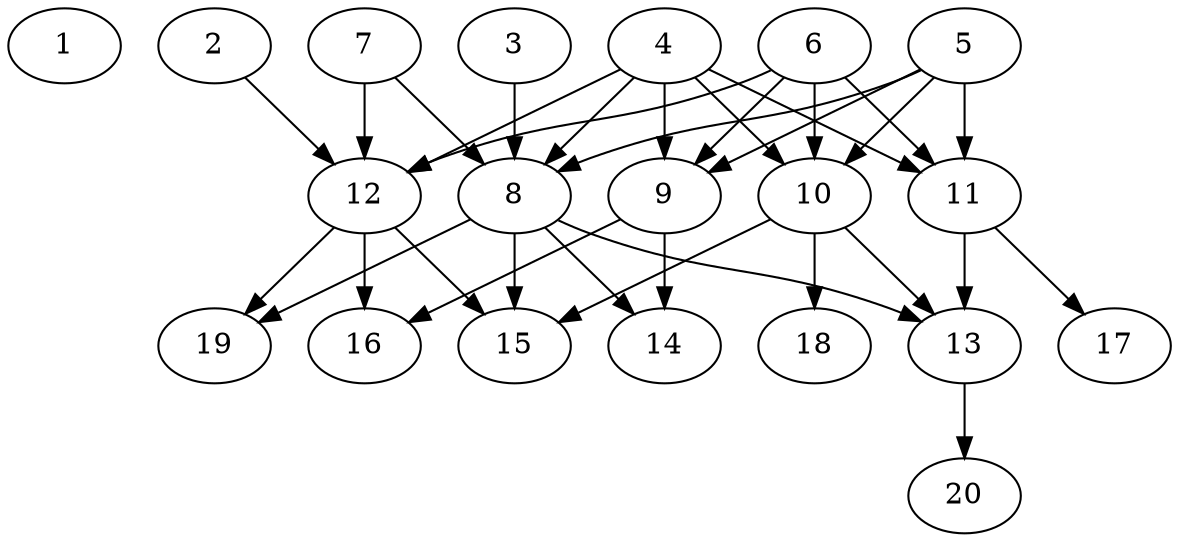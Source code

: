 // DAG automatically generated by daggen at Thu Oct  3 13:58:42 2019
// ./daggen --dot -n 20 --ccr 0.4 --fat 0.7 --regular 0.5 --density 0.5 --mindata 5242880 --maxdata 52428800 
digraph G {
  1 [size="85235200", alpha="0.12", expect_size="34094080"] 
  2 [size="103329280", alpha="0.08", expect_size="41331712"] 
  2 -> 12 [size ="41331712"]
  3 [size="106060800", alpha="0.18", expect_size="42424320"] 
  3 -> 8 [size ="42424320"]
  4 [size="47912960", alpha="0.02", expect_size="19165184"] 
  4 -> 8 [size ="19165184"]
  4 -> 9 [size ="19165184"]
  4 -> 10 [size ="19165184"]
  4 -> 11 [size ="19165184"]
  4 -> 12 [size ="19165184"]
  5 [size="95936000", alpha="0.13", expect_size="38374400"] 
  5 -> 8 [size ="38374400"]
  5 -> 9 [size ="38374400"]
  5 -> 10 [size ="38374400"]
  5 -> 11 [size ="38374400"]
  6 [size="120975360", alpha="0.19", expect_size="48390144"] 
  6 -> 9 [size ="48390144"]
  6 -> 10 [size ="48390144"]
  6 -> 11 [size ="48390144"]
  6 -> 12 [size ="48390144"]
  7 [size="49530880", alpha="0.00", expect_size="19812352"] 
  7 -> 8 [size ="19812352"]
  7 -> 12 [size ="19812352"]
  8 [size="78914560", alpha="0.18", expect_size="31565824"] 
  8 -> 13 [size ="31565824"]
  8 -> 14 [size ="31565824"]
  8 -> 15 [size ="31565824"]
  8 -> 19 [size ="31565824"]
  9 [size="53795840", alpha="0.09", expect_size="21518336"] 
  9 -> 14 [size ="21518336"]
  9 -> 16 [size ="21518336"]
  10 [size="109532160", alpha="0.18", expect_size="43812864"] 
  10 -> 13 [size ="43812864"]
  10 -> 15 [size ="43812864"]
  10 -> 18 [size ="43812864"]
  11 [size="13808640", alpha="0.03", expect_size="5523456"] 
  11 -> 13 [size ="5523456"]
  11 -> 17 [size ="5523456"]
  12 [size="85370880", alpha="0.13", expect_size="34148352"] 
  12 -> 15 [size ="34148352"]
  12 -> 16 [size ="34148352"]
  12 -> 19 [size ="34148352"]
  13 [size="13749760", alpha="0.00", expect_size="5499904"] 
  13 -> 20 [size ="5499904"]
  14 [size="121955840", alpha="0.06", expect_size="48782336"] 
  15 [size="13670400", alpha="0.17", expect_size="5468160"] 
  16 [size="88053760", alpha="0.06", expect_size="35221504"] 
  17 [size="80983040", alpha="0.10", expect_size="32393216"] 
  18 [size="83655680", alpha="0.07", expect_size="33462272"] 
  19 [size="68963840", alpha="0.19", expect_size="27585536"] 
  20 [size="121692160", alpha="0.15", expect_size="48676864"] 
}
